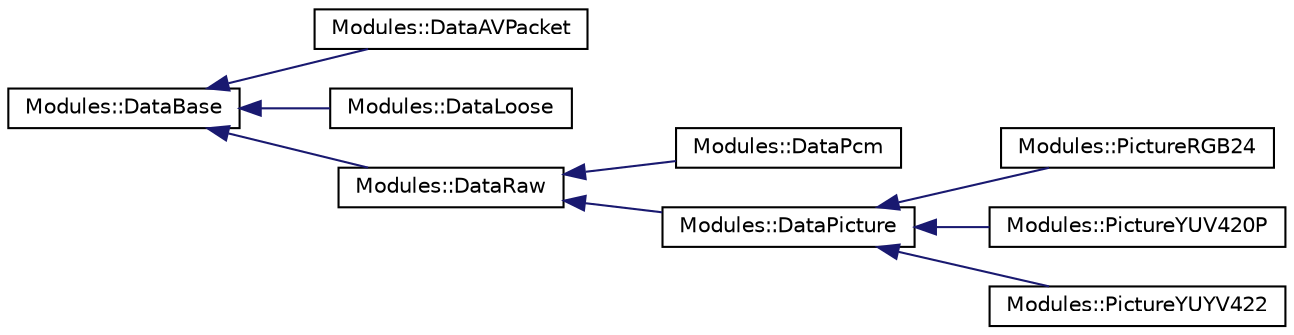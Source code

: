 digraph "Graphical Class Hierarchy"
{
 // INTERACTIVE_SVG=YES
  edge [fontname="Helvetica",fontsize="10",labelfontname="Helvetica",labelfontsize="10"];
  node [fontname="Helvetica",fontsize="10",shape=record];
  rankdir="LR";
  Node1 [label="Modules::DataBase",height=0.2,width=0.4,color="black", fillcolor="white", style="filled",URL="$class_modules_1_1_data_base.html"];
  Node1 -> Node2 [dir="back",color="midnightblue",fontsize="10",style="solid",fontname="Helvetica"];
  Node2 [label="Modules::DataAVPacket",height=0.2,width=0.4,color="black", fillcolor="white", style="filled",URL="$class_modules_1_1_data_a_v_packet.html"];
  Node1 -> Node3 [dir="back",color="midnightblue",fontsize="10",style="solid",fontname="Helvetica"];
  Node3 [label="Modules::DataLoose",height=0.2,width=0.4,color="black", fillcolor="white", style="filled",URL="$struct_modules_1_1_data_loose.html"];
  Node1 -> Node4 [dir="back",color="midnightblue",fontsize="10",style="solid",fontname="Helvetica"];
  Node4 [label="Modules::DataRaw",height=0.2,width=0.4,color="black", fillcolor="white", style="filled",URL="$class_modules_1_1_data_raw.html"];
  Node4 -> Node5 [dir="back",color="midnightblue",fontsize="10",style="solid",fontname="Helvetica"];
  Node5 [label="Modules::DataPcm",height=0.2,width=0.4,color="black", fillcolor="white", style="filled",URL="$class_modules_1_1_data_pcm.html"];
  Node4 -> Node6 [dir="back",color="midnightblue",fontsize="10",style="solid",fontname="Helvetica"];
  Node6 [label="Modules::DataPicture",height=0.2,width=0.4,color="black", fillcolor="white", style="filled",URL="$class_modules_1_1_data_picture.html"];
  Node6 -> Node7 [dir="back",color="midnightblue",fontsize="10",style="solid",fontname="Helvetica"];
  Node7 [label="Modules::PictureRGB24",height=0.2,width=0.4,color="black", fillcolor="white", style="filled",URL="$class_modules_1_1_picture_r_g_b24.html"];
  Node6 -> Node8 [dir="back",color="midnightblue",fontsize="10",style="solid",fontname="Helvetica"];
  Node8 [label="Modules::PictureYUV420P",height=0.2,width=0.4,color="black", fillcolor="white", style="filled",URL="$class_modules_1_1_picture_y_u_v420_p.html"];
  Node6 -> Node9 [dir="back",color="midnightblue",fontsize="10",style="solid",fontname="Helvetica"];
  Node9 [label="Modules::PictureYUYV422",height=0.2,width=0.4,color="black", fillcolor="white", style="filled",URL="$class_modules_1_1_picture_y_u_y_v422.html"];
}
